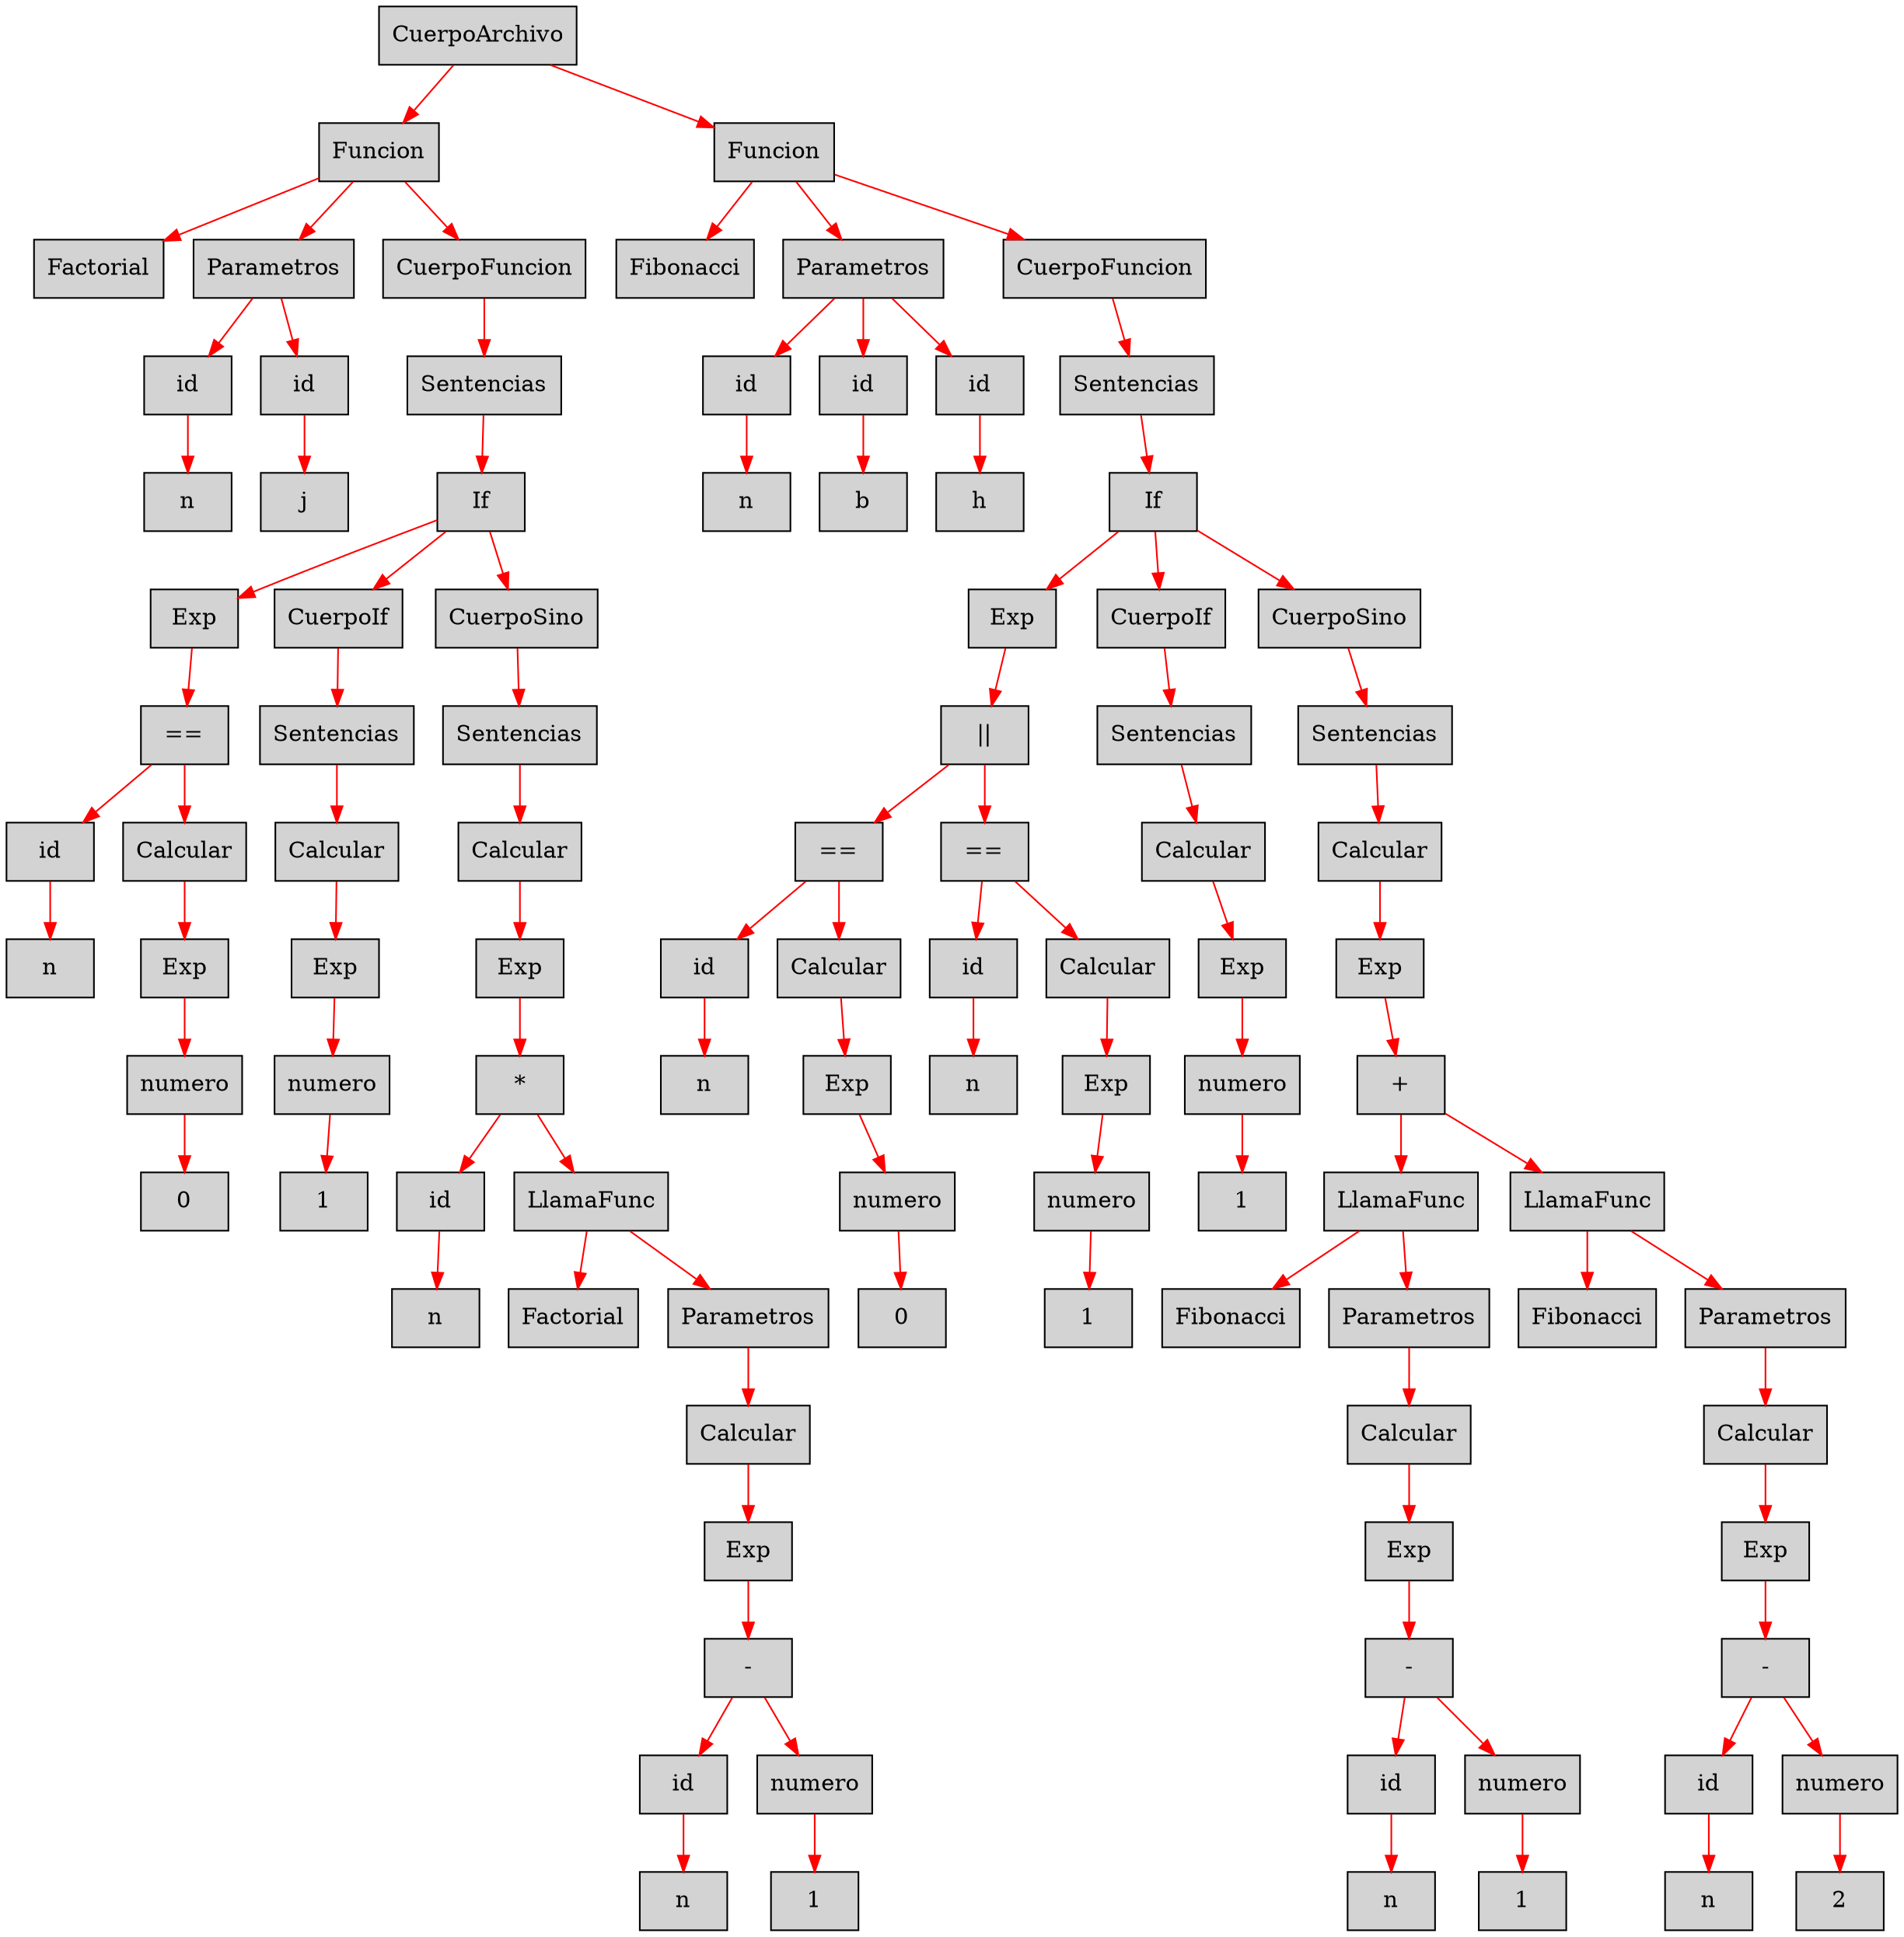 digraph G {node[shape=box, style=filled]; edge[color=red]
node666670175[label="CuerpoArchivo"];
 node666670175->node1474910668;node1474910668[label="Funcion"];
 node1474910668->node140013566;node140013566[label="Factorial"];
 node1474910668->node1736354335;node1736354335[label="Parametros"];
 node1736354335->node606328003;node606328003[label="id"];
 node606328003->node957992626;node957992626[label="n"];
 node1736354335->node1928688112;node1928688112[label="id"];
 node1928688112->node1615401955;node1615401955[label="j"];
 node1474910668->node1526093541;node1526093541[label="CuerpoFuncion"];
 node1526093541->node762146647;node762146647[label="Sentencias"];
 node762146647->node1951330811;node1951330811[label="If"];
 node1951330811->node1555051162;node1555051162[label="Exp"];
 node1555051162->node874059415;node874059415[label="=="];
 node874059415->node1925763220;node1925763220[label="id"];
 node1925763220->node1904879135;node1904879135[label="n"];
 node874059415->node754183766;node754183766[label="Calcular"];
 node754183766->node1352853745;node1352853745[label="Exp"];
 node1352853745->node1683672577;node1683672577[label="numero"];
 node1683672577->node1153476171;node1153476171[label="0"];
 node1951330811->node2012377563;node2012377563[label="CuerpoIf"];
 node2012377563->node818997940;node818997940[label="Sentencias"];
 node818997940->node38273129;node38273129[label="Calcular"];
 node38273129->node1140530325;node1140530325[label="Exp"];
 node1140530325->node669241752;node669241752[label="numero"];
 node669241752->node282135194;node282135194[label="1"];
 node1951330811->node1381501857;node1381501857[label="CuerpoSino"];
 node1381501857->node1230813899;node1230813899[label="Sentencias"];
 node1230813899->node1888148841;node1888148841[label="Calcular"];
 node1888148841->node1754762296;node1754762296[label="Exp"];
 node1754762296->node2055247752;node2055247752[label="*"];
 node2055247752->node1445388529;node1445388529[label="id"];
 node1445388529->node1885408969;node1885408969[label="n"];
 node2055247752->node616802993;node616802993[label="LlamaFunc"];
 node616802993->node1510036854;node1510036854[label="Factorial"];
 node616802993->node1002510255;node1002510255[label="Parametros"];
 node1002510255->node1127108952;node1127108952[label="Calcular"];
 node1127108952->node2046946734;node2046946734[label="Exp"];
 node2046946734->node721141117;node721141117[label="-"];
 node721141117->node422886370;node422886370[label="id"];
 node422886370->node681676045;node681676045[label="n"];
 node721141117->node1563982122;node1563982122[label="numero"];
 node1563982122->node710879141;node710879141[label="1"];
 node666670175->node369652391;node369652391[label="Funcion"];
 node369652391->node853892238;node853892238[label="Fibonacci"];
 node369652391->node738886353;node738886353[label="Parametros"];
 node738886353->node2134633210;node2134633210[label="id"];
 node2134633210->node720581360;node720581360[label="n"];
 node738886353->node854202892;node854202892[label="id"];
 node854202892->node1250822794;node1250822794[label="b"];
 node738886353->node1782732059;node1782732059[label="id"];
 node1782732059->node1502977553;node1502977553[label="h"];
 node369652391->node1003345237;node1003345237[label="CuerpoFuncion"];
 node1003345237->node19747580;node19747580[label="Sentencias"];
 node19747580->node2034185551;node2034185551[label="If"];
 node2034185551->node212818287;node212818287[label="Exp"];
 node212818287->node1503478482;node1503478482[label="||"];
 node1503478482->node843858351;node843858351[label="=="];
 node843858351->node853123044;node853123044[label="id"];
 node853123044->node1154211057;node1154211057[label="n"];
 node843858351->node2012450152;node2012450152[label="Calcular"];
 node2012450152->node669182720;node669182720[label="Exp"];
 node669182720->node1496999591;node1496999591[label="numero"];
 node1496999591->node1124865317;node1124865317[label="0"];
 node1503478482->node687818977;node687818977[label="=="];
 node687818977->node418716693;node418716693[label="id"];
 node418716693->node309354226;node309354226[label="n"];
 node687818977->node838255780;node838255780[label="Calcular"];
 node838255780->node1671182907;node1671182907[label="Exp"];
 node1671182907->node1404667881;node1404667881[label="numero"];
 node1404667881->node1135531170;node1135531170[label="1"];
 node2034185551->node1157294999;node1157294999[label="CuerpoIf"];
 node1157294999->node1186290897;node1186290897[label="Sentencias"];
 node1186290897->node1496059169;node1496059169[label="Calcular"];
 node1496059169->node1813174626;node1813174626[label="Exp"];
 node1813174626->node2141663524;node2141663524[label="numero"];
 node2141663524->node328772053;node328772053[label="1"];
 node2034185551->node711261058;node711261058[label="CuerpoSino"];
 node711261058->node1355279973;node1355279973[label="Sentencias"];
 node1355279973->node372235080;node372235080[label="Calcular"];
 node372235080->node1085218393;node1085218393[label="Exp"];
 node1085218393->node1293571365;node1293571365[label="+"];
 node1293571365->node583089701;node583089701[label="LlamaFunc"];
 node583089701->node1255949486;node1255949486[label="Fibonacci"];
 node583089701->node1916388986;node1916388986[label="Parametros"];
 node1916388986->node1838487141;node1838487141[label="Calcular"];
 node1838487141->node1175334372;node1175334372[label="Exp"];
 node1175334372->node1851779263;node1851779263[label="-"];
 node1851779263->node1382672664;node1382672664[label="id"];
 node1382672664->node386591502;node386591502[label="n"];
 node1851779263->node542938374;node542938374[label="numero"];
 node542938374->node827820962;node827820962[label="1"];
 node1293571365->node753636793;node753636793[label="LlamaFunc"];
 node753636793->node1819892145;node1819892145[label="Fibonacci"];
 node753636793->node684266909;node684266909[label="Parametros"];
 node684266909->node634294717;node634294717[label="Calcular"];
 node634294717->node1442356960;node1442356960[label="Exp"];
 node1442356960->node1936384319;node1936384319[label="-"];
 node1936384319->node334456626;node334456626[label="id"];
 node334456626->node1115512715;node1115512715[label="n"];
 node1936384319->node1399051962;node1399051962[label="numero"];
 node1399051962->node2007283440;node2007283440[label="2"];

}
